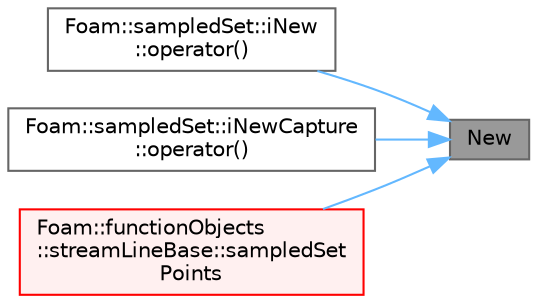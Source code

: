 digraph "New"
{
 // LATEX_PDF_SIZE
  bgcolor="transparent";
  edge [fontname=Helvetica,fontsize=10,labelfontname=Helvetica,labelfontsize=10];
  node [fontname=Helvetica,fontsize=10,shape=box,height=0.2,width=0.4];
  rankdir="RL";
  Node1 [id="Node000001",label="New",height=0.2,width=0.4,color="gray40", fillcolor="grey60", style="filled", fontcolor="black",tooltip=" "];
  Node1 -> Node2 [id="edge1_Node000001_Node000002",dir="back",color="steelblue1",style="solid",tooltip=" "];
  Node2 [id="Node000002",label="Foam::sampledSet::iNew\l::operator()",height=0.2,width=0.4,color="grey40", fillcolor="white", style="filled",URL="$classFoam_1_1sampledSet_1_1iNew.html#a29ebb8500b47fcd6cb5e82b75c689f68",tooltip=" "];
  Node1 -> Node3 [id="edge2_Node000001_Node000003",dir="back",color="steelblue1",style="solid",tooltip=" "];
  Node3 [id="Node000003",label="Foam::sampledSet::iNewCapture\l::operator()",height=0.2,width=0.4,color="grey40", fillcolor="white", style="filled",URL="$classFoam_1_1sampledSet_1_1iNewCapture.html#a29ebb8500b47fcd6cb5e82b75c689f68",tooltip=" "];
  Node1 -> Node4 [id="edge3_Node000001_Node000004",dir="back",color="steelblue1",style="solid",tooltip=" "];
  Node4 [id="Node000004",label="Foam::functionObjects\l::streamLineBase::sampledSet\lPoints",height=0.2,width=0.4,color="red", fillcolor="#FFF0F0", style="filled",URL="$classFoam_1_1functionObjects_1_1streamLineBase.html#a0f0aca6e10de8c6790850ee162ecd401",tooltip=" "];
}

